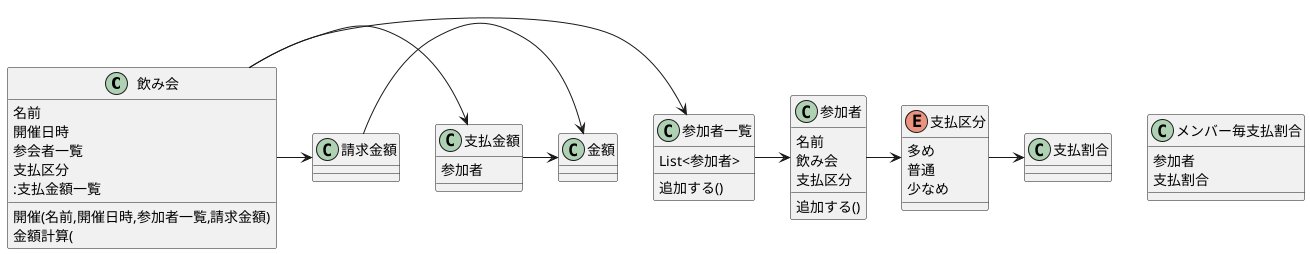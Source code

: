 @startuml

/'
class 幹事{
}
'/

class 飲み会 {
名前
開催日時
参会者一覧
支払区分
'幹事
開催(名前,開催日時,参加者一覧,請求金額)
'参加者追加()
金額計算(
:支払金額一覧
}


class 参加者{
名前
飲み会
支払区分
追加する()
}

class 参加者一覧{
List<参加者>
追加する()
}


enum 支払区分{
多め
普通
少なめ
}

class 支払割合{
}

class 請求金額{
}

class 支払金額{
参加者
}

class メンバー毎支払割合{
参加者
支払割合
}

/'
class 支払金額一覧{
}
'/

class 金額{
}



'飲み会 -> 幹事
飲み会 -> 参加者一覧
参加者一覧 -> 参加者
参加者 -> 支払区分
'飲み会 -> 支払区分
飲み会 -> 支払金額
支払区分 -> 支払割合
飲み会 -> 請求金額
'支払金額一覧 -> 支払金額
'支払金額 -> 参加者一覧
支払金額 -> 金額
請求金額 -> 金額

@enduml
